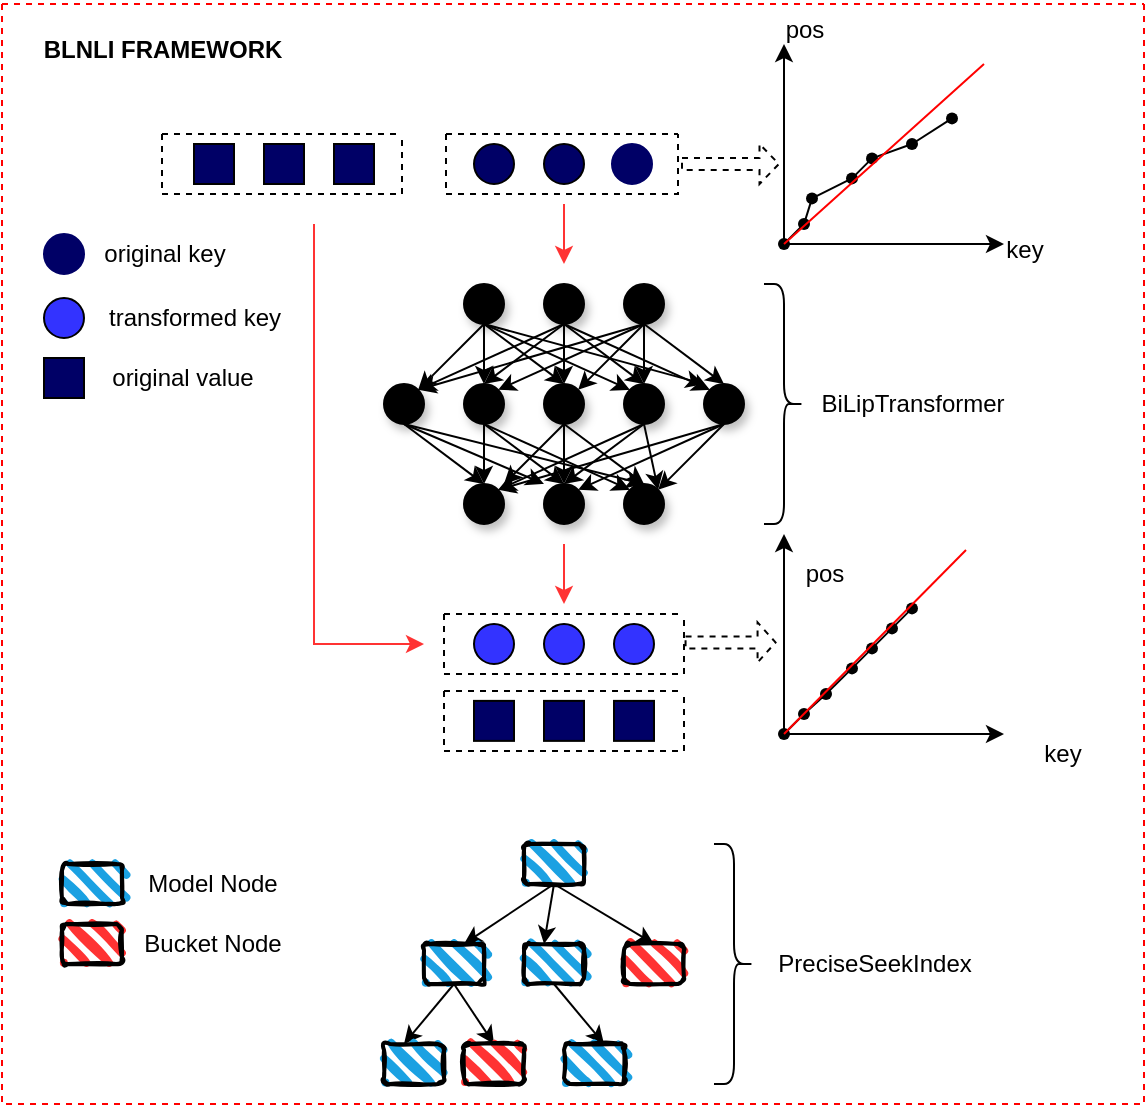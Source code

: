<mxfile version="26.1.1">
  <diagram name="第 1 页" id="k9ARDZo4Aj4IXarrBpMy">
    <mxGraphModel dx="1877" dy="522" grid="1" gridSize="10" guides="1" tooltips="1" connect="1" arrows="1" fold="1" page="1" pageScale="1" pageWidth="827" pageHeight="1169" math="0" shadow="0">
      <root>
        <mxCell id="0" />
        <mxCell id="1" parent="0" />
        <mxCell id="g1Dt68nagMTFg1dU7cTH-1" value="" style="ellipse;whiteSpace=wrap;html=1;aspect=fixed;shadow=1;fillColor=#000000;" parent="1" vertex="1">
          <mxGeometry x="190" y="240" width="20" height="20" as="geometry" />
        </mxCell>
        <mxCell id="g1Dt68nagMTFg1dU7cTH-2" value="" style="ellipse;whiteSpace=wrap;html=1;aspect=fixed;shadow=1;fillColor=#000000;" parent="1" vertex="1">
          <mxGeometry x="230" y="240" width="20" height="20" as="geometry" />
        </mxCell>
        <mxCell id="g1Dt68nagMTFg1dU7cTH-5" value="" style="ellipse;whiteSpace=wrap;html=1;aspect=fixed;shadow=1;fillColor=#000000;" parent="1" vertex="1">
          <mxGeometry x="270" y="290" width="20" height="20" as="geometry" />
        </mxCell>
        <mxCell id="g1Dt68nagMTFg1dU7cTH-9" value="" style="ellipse;whiteSpace=wrap;html=1;aspect=fixed;shadow=1;fillColor=#000000;" parent="1" vertex="1">
          <mxGeometry x="150" y="290" width="20" height="20" as="geometry" />
        </mxCell>
        <mxCell id="g1Dt68nagMTFg1dU7cTH-11" value="" style="ellipse;whiteSpace=wrap;html=1;aspect=fixed;shadow=1;fillColor=#000000;" parent="1" vertex="1">
          <mxGeometry x="310" y="290" width="20" height="20" as="geometry" />
        </mxCell>
        <mxCell id="g1Dt68nagMTFg1dU7cTH-12" value="" style="ellipse;whiteSpace=wrap;html=1;aspect=fixed;shadow=1;fillColor=#000000;" parent="1" vertex="1">
          <mxGeometry x="230" y="290" width="20" height="20" as="geometry" />
        </mxCell>
        <mxCell id="g1Dt68nagMTFg1dU7cTH-14" value="" style="ellipse;whiteSpace=wrap;html=1;aspect=fixed;shadow=1;fillColor=#000000;" parent="1" vertex="1">
          <mxGeometry x="190" y="290" width="20" height="20" as="geometry" />
        </mxCell>
        <mxCell id="g1Dt68nagMTFg1dU7cTH-16" value="" style="ellipse;whiteSpace=wrap;html=1;aspect=fixed;shadow=1;fillColor=#000000;" parent="1" vertex="1">
          <mxGeometry x="270" y="240" width="20" height="20" as="geometry" />
        </mxCell>
        <mxCell id="g1Dt68nagMTFg1dU7cTH-20" value="" style="ellipse;whiteSpace=wrap;html=1;aspect=fixed;shadow=1;fillColor=#000000;" parent="1" vertex="1">
          <mxGeometry x="190" y="340" width="20" height="20" as="geometry" />
        </mxCell>
        <mxCell id="g1Dt68nagMTFg1dU7cTH-21" value="" style="ellipse;whiteSpace=wrap;html=1;aspect=fixed;shadow=1;fillColor=#000000;" parent="1" vertex="1">
          <mxGeometry x="230" y="340" width="20" height="20" as="geometry" />
        </mxCell>
        <mxCell id="g1Dt68nagMTFg1dU7cTH-22" value="" style="ellipse;whiteSpace=wrap;html=1;aspect=fixed;shadow=1;fillColor=#000000;" parent="1" vertex="1">
          <mxGeometry x="270" y="340" width="20" height="20" as="geometry" />
        </mxCell>
        <mxCell id="g1Dt68nagMTFg1dU7cTH-30" value="" style="endArrow=classic;html=1;rounded=0;entryX=0.5;entryY=0;entryDx=0;entryDy=0;" parent="1" target="g1Dt68nagMTFg1dU7cTH-11" edge="1">
          <mxGeometry width="50" height="50" relative="1" as="geometry">
            <mxPoint x="280" y="260" as="sourcePoint" />
            <mxPoint x="440" y="360" as="targetPoint" />
          </mxGeometry>
        </mxCell>
        <mxCell id="g1Dt68nagMTFg1dU7cTH-31" value="" style="endArrow=classic;html=1;rounded=0;exitX=0.5;exitY=1;exitDx=0;exitDy=0;entryX=0.5;entryY=0;entryDx=0;entryDy=0;" parent="1" source="g1Dt68nagMTFg1dU7cTH-16" target="g1Dt68nagMTFg1dU7cTH-5" edge="1">
          <mxGeometry width="50" height="50" relative="1" as="geometry">
            <mxPoint x="390" y="410" as="sourcePoint" />
            <mxPoint x="440" y="360" as="targetPoint" />
          </mxGeometry>
        </mxCell>
        <mxCell id="g1Dt68nagMTFg1dU7cTH-32" value="" style="endArrow=classic;html=1;rounded=0;entryX=1;entryY=0;entryDx=0;entryDy=0;" parent="1" target="g1Dt68nagMTFg1dU7cTH-12" edge="1">
          <mxGeometry width="50" height="50" relative="1" as="geometry">
            <mxPoint x="280" y="260" as="sourcePoint" />
            <mxPoint x="440" y="360" as="targetPoint" />
          </mxGeometry>
        </mxCell>
        <mxCell id="g1Dt68nagMTFg1dU7cTH-33" value="" style="endArrow=classic;html=1;rounded=0;entryX=1;entryY=0;entryDx=0;entryDy=0;" parent="1" target="g1Dt68nagMTFg1dU7cTH-14" edge="1">
          <mxGeometry width="50" height="50" relative="1" as="geometry">
            <mxPoint x="280" y="260" as="sourcePoint" />
            <mxPoint x="440" y="260" as="targetPoint" />
          </mxGeometry>
        </mxCell>
        <mxCell id="g1Dt68nagMTFg1dU7cTH-34" value="" style="endArrow=classic;html=1;rounded=0;exitX=0.5;exitY=1;exitDx=0;exitDy=0;entryX=1;entryY=0;entryDx=0;entryDy=0;" parent="1" source="g1Dt68nagMTFg1dU7cTH-16" target="g1Dt68nagMTFg1dU7cTH-9" edge="1">
          <mxGeometry width="50" height="50" relative="1" as="geometry">
            <mxPoint x="390" y="310" as="sourcePoint" />
            <mxPoint x="440" y="260" as="targetPoint" />
          </mxGeometry>
        </mxCell>
        <mxCell id="g1Dt68nagMTFg1dU7cTH-35" value="" style="endArrow=classic;html=1;rounded=0;exitX=0.5;exitY=1;exitDx=0;exitDy=0;entryX=0;entryY=0;entryDx=0;entryDy=0;" parent="1" source="g1Dt68nagMTFg1dU7cTH-2" target="g1Dt68nagMTFg1dU7cTH-11" edge="1">
          <mxGeometry width="50" height="50" relative="1" as="geometry">
            <mxPoint x="390" y="310" as="sourcePoint" />
            <mxPoint x="440" y="260" as="targetPoint" />
          </mxGeometry>
        </mxCell>
        <mxCell id="g1Dt68nagMTFg1dU7cTH-36" value="" style="endArrow=classic;html=1;rounded=0;entryX=0.5;entryY=0;entryDx=0;entryDy=0;" parent="1" target="g1Dt68nagMTFg1dU7cTH-5" edge="1">
          <mxGeometry width="50" height="50" relative="1" as="geometry">
            <mxPoint x="240" y="260" as="sourcePoint" />
            <mxPoint x="440" y="260" as="targetPoint" />
          </mxGeometry>
        </mxCell>
        <mxCell id="g1Dt68nagMTFg1dU7cTH-37" value="" style="endArrow=classic;html=1;rounded=0;exitX=0.5;exitY=1;exitDx=0;exitDy=0;entryX=0.5;entryY=0;entryDx=0;entryDy=0;" parent="1" source="g1Dt68nagMTFg1dU7cTH-2" target="g1Dt68nagMTFg1dU7cTH-12" edge="1">
          <mxGeometry width="50" height="50" relative="1" as="geometry">
            <mxPoint x="390" y="310" as="sourcePoint" />
            <mxPoint x="440" y="260" as="targetPoint" />
          </mxGeometry>
        </mxCell>
        <mxCell id="g1Dt68nagMTFg1dU7cTH-38" value="" style="endArrow=classic;html=1;rounded=0;entryX=1;entryY=0;entryDx=0;entryDy=0;" parent="1" target="g1Dt68nagMTFg1dU7cTH-9" edge="1">
          <mxGeometry width="50" height="50" relative="1" as="geometry">
            <mxPoint x="240" y="260" as="sourcePoint" />
            <mxPoint x="440" y="260" as="targetPoint" />
          </mxGeometry>
        </mxCell>
        <mxCell id="g1Dt68nagMTFg1dU7cTH-39" value="" style="endArrow=classic;html=1;rounded=0;entryX=0.5;entryY=0;entryDx=0;entryDy=0;" parent="1" target="g1Dt68nagMTFg1dU7cTH-14" edge="1">
          <mxGeometry width="50" height="50" relative="1" as="geometry">
            <mxPoint x="240" y="260" as="sourcePoint" />
            <mxPoint x="440" y="260" as="targetPoint" />
          </mxGeometry>
        </mxCell>
        <mxCell id="g1Dt68nagMTFg1dU7cTH-40" value="" style="endArrow=classic;html=1;rounded=0;exitX=0.5;exitY=1;exitDx=0;exitDy=0;" parent="1" source="g1Dt68nagMTFg1dU7cTH-1" edge="1">
          <mxGeometry width="50" height="50" relative="1" as="geometry">
            <mxPoint x="390" y="310" as="sourcePoint" />
            <mxPoint x="310" y="290" as="targetPoint" />
          </mxGeometry>
        </mxCell>
        <mxCell id="g1Dt68nagMTFg1dU7cTH-41" value="" style="endArrow=classic;html=1;rounded=0;entryX=0;entryY=0;entryDx=0;entryDy=0;" parent="1" target="g1Dt68nagMTFg1dU7cTH-5" edge="1">
          <mxGeometry width="50" height="50" relative="1" as="geometry">
            <mxPoint x="200" y="260" as="sourcePoint" />
            <mxPoint x="440" y="260" as="targetPoint" />
          </mxGeometry>
        </mxCell>
        <mxCell id="g1Dt68nagMTFg1dU7cTH-42" value="" style="endArrow=classic;html=1;rounded=0;" parent="1" edge="1">
          <mxGeometry width="50" height="50" relative="1" as="geometry">
            <mxPoint x="200" y="260" as="sourcePoint" />
            <mxPoint x="240" y="290" as="targetPoint" />
          </mxGeometry>
        </mxCell>
        <mxCell id="g1Dt68nagMTFg1dU7cTH-43" value="" style="endArrow=classic;html=1;rounded=0;exitX=0.5;exitY=1;exitDx=0;exitDy=0;entryX=0.5;entryY=0;entryDx=0;entryDy=0;" parent="1" source="g1Dt68nagMTFg1dU7cTH-1" target="g1Dt68nagMTFg1dU7cTH-14" edge="1">
          <mxGeometry width="50" height="50" relative="1" as="geometry">
            <mxPoint x="390" y="310" as="sourcePoint" />
            <mxPoint x="440" y="260" as="targetPoint" />
          </mxGeometry>
        </mxCell>
        <mxCell id="g1Dt68nagMTFg1dU7cTH-44" value="" style="endArrow=classic;html=1;rounded=0;entryX=1;entryY=0;entryDx=0;entryDy=0;" parent="1" target="g1Dt68nagMTFg1dU7cTH-9" edge="1">
          <mxGeometry width="50" height="50" relative="1" as="geometry">
            <mxPoint x="200" y="260" as="sourcePoint" />
            <mxPoint x="440" y="260" as="targetPoint" />
          </mxGeometry>
        </mxCell>
        <mxCell id="g1Dt68nagMTFg1dU7cTH-45" value="" style="endArrow=classic;html=1;rounded=0;exitX=0.5;exitY=1;exitDx=0;exitDy=0;entryX=1;entryY=0;entryDx=0;entryDy=0;" parent="1" source="g1Dt68nagMTFg1dU7cTH-11" target="g1Dt68nagMTFg1dU7cTH-22" edge="1">
          <mxGeometry width="50" height="50" relative="1" as="geometry">
            <mxPoint x="390" y="410" as="sourcePoint" />
            <mxPoint x="440" y="360" as="targetPoint" />
          </mxGeometry>
        </mxCell>
        <mxCell id="g1Dt68nagMTFg1dU7cTH-46" value="" style="endArrow=classic;html=1;rounded=0;entryX=1;entryY=0;entryDx=0;entryDy=0;" parent="1" target="g1Dt68nagMTFg1dU7cTH-21" edge="1">
          <mxGeometry width="50" height="50" relative="1" as="geometry">
            <mxPoint x="320" y="310" as="sourcePoint" />
            <mxPoint x="540" y="410" as="targetPoint" />
          </mxGeometry>
        </mxCell>
        <mxCell id="g1Dt68nagMTFg1dU7cTH-47" value="" style="endArrow=classic;html=1;rounded=0;entryX=1;entryY=0;entryDx=0;entryDy=0;" parent="1" target="g1Dt68nagMTFg1dU7cTH-20" edge="1">
          <mxGeometry width="50" height="50" relative="1" as="geometry">
            <mxPoint x="320" y="310" as="sourcePoint" />
            <mxPoint x="440" y="360" as="targetPoint" />
          </mxGeometry>
        </mxCell>
        <mxCell id="g1Dt68nagMTFg1dU7cTH-48" value="" style="endArrow=classic;html=1;rounded=0;exitX=0.5;exitY=1;exitDx=0;exitDy=0;entryX=1;entryY=0;entryDx=0;entryDy=0;" parent="1" source="g1Dt68nagMTFg1dU7cTH-5" target="g1Dt68nagMTFg1dU7cTH-22" edge="1">
          <mxGeometry width="50" height="50" relative="1" as="geometry">
            <mxPoint x="390" y="410" as="sourcePoint" />
            <mxPoint x="440" y="360" as="targetPoint" />
          </mxGeometry>
        </mxCell>
        <mxCell id="g1Dt68nagMTFg1dU7cTH-49" value="" style="endArrow=classic;html=1;rounded=0;entryX=0.5;entryY=0;entryDx=0;entryDy=0;" parent="1" target="g1Dt68nagMTFg1dU7cTH-21" edge="1">
          <mxGeometry width="50" height="50" relative="1" as="geometry">
            <mxPoint x="280" y="310" as="sourcePoint" />
            <mxPoint x="440" y="360" as="targetPoint" />
          </mxGeometry>
        </mxCell>
        <mxCell id="g1Dt68nagMTFg1dU7cTH-50" value="" style="endArrow=classic;html=1;rounded=0;exitX=0.5;exitY=1;exitDx=0;exitDy=0;entryX=1;entryY=0;entryDx=0;entryDy=0;" parent="1" source="g1Dt68nagMTFg1dU7cTH-5" target="g1Dt68nagMTFg1dU7cTH-20" edge="1">
          <mxGeometry width="50" height="50" relative="1" as="geometry">
            <mxPoint x="390" y="410" as="sourcePoint" />
            <mxPoint x="440" y="360" as="targetPoint" />
          </mxGeometry>
        </mxCell>
        <mxCell id="g1Dt68nagMTFg1dU7cTH-51" value="" style="endArrow=classic;html=1;rounded=0;exitX=0.5;exitY=1;exitDx=0;exitDy=0;entryX=0.5;entryY=0;entryDx=0;entryDy=0;" parent="1" source="g1Dt68nagMTFg1dU7cTH-12" target="g1Dt68nagMTFg1dU7cTH-22" edge="1">
          <mxGeometry width="50" height="50" relative="1" as="geometry">
            <mxPoint x="390" y="410" as="sourcePoint" />
            <mxPoint x="440" y="360" as="targetPoint" />
          </mxGeometry>
        </mxCell>
        <mxCell id="g1Dt68nagMTFg1dU7cTH-52" value="" style="endArrow=classic;html=1;rounded=0;exitX=0.5;exitY=1;exitDx=0;exitDy=0;" parent="1" source="g1Dt68nagMTFg1dU7cTH-12" edge="1">
          <mxGeometry width="50" height="50" relative="1" as="geometry">
            <mxPoint x="390" y="410" as="sourcePoint" />
            <mxPoint x="240" y="340" as="targetPoint" />
          </mxGeometry>
        </mxCell>
        <mxCell id="g1Dt68nagMTFg1dU7cTH-53" value="" style="endArrow=classic;html=1;rounded=0;" parent="1" edge="1">
          <mxGeometry width="50" height="50" relative="1" as="geometry">
            <mxPoint x="240" y="310" as="sourcePoint" />
            <mxPoint x="210" y="340" as="targetPoint" />
          </mxGeometry>
        </mxCell>
        <mxCell id="g1Dt68nagMTFg1dU7cTH-54" value="" style="endArrow=classic;html=1;rounded=0;exitX=0.5;exitY=1;exitDx=0;exitDy=0;entryX=0;entryY=0;entryDx=0;entryDy=0;" parent="1" source="g1Dt68nagMTFg1dU7cTH-14" target="g1Dt68nagMTFg1dU7cTH-22" edge="1">
          <mxGeometry width="50" height="50" relative="1" as="geometry">
            <mxPoint x="390" y="410" as="sourcePoint" />
            <mxPoint x="440" y="360" as="targetPoint" />
          </mxGeometry>
        </mxCell>
        <mxCell id="g1Dt68nagMTFg1dU7cTH-56" value="" style="endArrow=classic;html=1;rounded=0;exitX=0.5;exitY=1;exitDx=0;exitDy=0;entryX=0.5;entryY=0;entryDx=0;entryDy=0;" parent="1" source="g1Dt68nagMTFg1dU7cTH-14" target="g1Dt68nagMTFg1dU7cTH-21" edge="1">
          <mxGeometry width="50" height="50" relative="1" as="geometry">
            <mxPoint x="390" y="410" as="sourcePoint" />
            <mxPoint x="440" y="360" as="targetPoint" />
          </mxGeometry>
        </mxCell>
        <mxCell id="g1Dt68nagMTFg1dU7cTH-57" value="" style="endArrow=classic;html=1;rounded=0;entryX=0.5;entryY=0;entryDx=0;entryDy=0;" parent="1" target="g1Dt68nagMTFg1dU7cTH-20" edge="1">
          <mxGeometry width="50" height="50" relative="1" as="geometry">
            <mxPoint x="200" y="310" as="sourcePoint" />
            <mxPoint x="440" y="360" as="targetPoint" />
          </mxGeometry>
        </mxCell>
        <mxCell id="g1Dt68nagMTFg1dU7cTH-58" value="" style="endArrow=classic;html=1;rounded=0;exitX=0.5;exitY=1;exitDx=0;exitDy=0;" parent="1" source="g1Dt68nagMTFg1dU7cTH-9" edge="1">
          <mxGeometry width="50" height="50" relative="1" as="geometry">
            <mxPoint x="390" y="410" as="sourcePoint" />
            <mxPoint x="280" y="340" as="targetPoint" />
          </mxGeometry>
        </mxCell>
        <mxCell id="g1Dt68nagMTFg1dU7cTH-59" value="" style="endArrow=classic;html=1;rounded=0;" parent="1" edge="1">
          <mxGeometry width="50" height="50" relative="1" as="geometry">
            <mxPoint x="160" y="310" as="sourcePoint" />
            <mxPoint x="230" y="340" as="targetPoint" />
          </mxGeometry>
        </mxCell>
        <mxCell id="g1Dt68nagMTFg1dU7cTH-60" value="" style="endArrow=classic;html=1;rounded=0;" parent="1" edge="1">
          <mxGeometry width="50" height="50" relative="1" as="geometry">
            <mxPoint x="160" y="310" as="sourcePoint" />
            <mxPoint x="200" y="340" as="targetPoint" />
          </mxGeometry>
        </mxCell>
        <mxCell id="g1Dt68nagMTFg1dU7cTH-61" value="" style="shape=curlyBracket;whiteSpace=wrap;html=1;rounded=1;flipH=1;labelPosition=right;verticalLabelPosition=middle;align=left;verticalAlign=middle;" parent="1" vertex="1">
          <mxGeometry x="340" y="240" width="20" height="120" as="geometry" />
        </mxCell>
        <mxCell id="g1Dt68nagMTFg1dU7cTH-100" value="BiLipTransformer" style="text;html=1;align=center;verticalAlign=middle;resizable=0;points=[];autosize=1;strokeColor=none;fillColor=none;rotation=0;" parent="1" vertex="1">
          <mxGeometry x="354" y="285" width="120" height="30" as="geometry" />
        </mxCell>
        <mxCell id="g1Dt68nagMTFg1dU7cTH-103" value="" style="ellipse;whiteSpace=wrap;html=1;aspect=fixed;fillColor=#000066;" parent="1" vertex="1">
          <mxGeometry x="195" y="170" width="20" height="20" as="geometry" />
        </mxCell>
        <mxCell id="g1Dt68nagMTFg1dU7cTH-104" value="" style="rounded=0;whiteSpace=wrap;html=1;fillColor=#000066;" parent="1" vertex="1">
          <mxGeometry x="90" y="170" width="20" height="20" as="geometry" />
        </mxCell>
        <mxCell id="g1Dt68nagMTFg1dU7cTH-106" value="" style="ellipse;whiteSpace=wrap;html=1;aspect=fixed;fillColor=#000066;" parent="1" vertex="1">
          <mxGeometry x="230" y="170" width="20" height="20" as="geometry" />
        </mxCell>
        <mxCell id="g1Dt68nagMTFg1dU7cTH-108" value="" style="rounded=0;whiteSpace=wrap;html=1;fillColor=#000066;" parent="1" vertex="1">
          <mxGeometry x="55" y="170" width="20" height="20" as="geometry" />
        </mxCell>
        <mxCell id="g1Dt68nagMTFg1dU7cTH-109" value="" style="rounded=0;whiteSpace=wrap;html=1;fillColor=#000066;" parent="1" vertex="1">
          <mxGeometry x="125" y="170" width="20" height="20" as="geometry" />
        </mxCell>
        <mxCell id="g1Dt68nagMTFg1dU7cTH-112" value="" style="endArrow=classic;html=1;rounded=0;fillColor=#FF3333;strokeColor=#FF3333;" parent="1" edge="1">
          <mxGeometry width="50" height="50" relative="1" as="geometry">
            <mxPoint x="240" y="200" as="sourcePoint" />
            <mxPoint x="240" y="230" as="targetPoint" />
          </mxGeometry>
        </mxCell>
        <mxCell id="g1Dt68nagMTFg1dU7cTH-121" value="" style="ellipse;whiteSpace=wrap;html=1;aspect=fixed;fillColor=#3333FF;" parent="1" vertex="1">
          <mxGeometry x="230" y="410" width="20" height="20" as="geometry" />
        </mxCell>
        <mxCell id="g1Dt68nagMTFg1dU7cTH-124" value="" style="ellipse;whiteSpace=wrap;html=1;aspect=fixed;fillColor=#3333FF;" parent="1" vertex="1">
          <mxGeometry x="195" y="410" width="20" height="20" as="geometry" />
        </mxCell>
        <mxCell id="g1Dt68nagMTFg1dU7cTH-125" value="" style="ellipse;whiteSpace=wrap;html=1;aspect=fixed;fillColor=#3333FF;" parent="1" vertex="1">
          <mxGeometry x="265" y="410" width="20" height="20" as="geometry" />
        </mxCell>
        <mxCell id="g1Dt68nagMTFg1dU7cTH-128" value="" style="endArrow=classic;html=1;rounded=0;fillColor=#FF3333;strokeColor=#FF3333;" parent="1" edge="1">
          <mxGeometry width="50" height="50" relative="1" as="geometry">
            <mxPoint x="240" y="370" as="sourcePoint" />
            <mxPoint x="240" y="400" as="targetPoint" />
          </mxGeometry>
        </mxCell>
        <mxCell id="g1Dt68nagMTFg1dU7cTH-129" value="" style="endArrow=classic;html=1;rounded=0;fillColor=#FF3333;strokeColor=#FF3333;" parent="1" edge="1">
          <mxGeometry width="50" height="50" relative="1" as="geometry">
            <mxPoint x="115" y="210" as="sourcePoint" />
            <mxPoint x="170" y="420" as="targetPoint" />
            <Array as="points">
              <mxPoint x="115" y="420" />
            </Array>
          </mxGeometry>
        </mxCell>
        <mxCell id="g1Dt68nagMTFg1dU7cTH-160" value="" style="ellipse;whiteSpace=wrap;html=1;aspect=fixed;fillColor=#000066;strokeColor=#000066;" parent="1" vertex="1">
          <mxGeometry x="-20" y="215" width="20" height="20" as="geometry" />
        </mxCell>
        <mxCell id="g1Dt68nagMTFg1dU7cTH-161" value="" style="ellipse;whiteSpace=wrap;html=1;aspect=fixed;fillColor=#3333FF;" parent="1" vertex="1">
          <mxGeometry x="-20" y="247" width="20" height="20" as="geometry" />
        </mxCell>
        <mxCell id="g1Dt68nagMTFg1dU7cTH-163" value="" style="rounded=0;whiteSpace=wrap;html=1;fillColor=#000066;" parent="1" vertex="1">
          <mxGeometry x="-20" y="277" width="20" height="20" as="geometry" />
        </mxCell>
        <mxCell id="g1Dt68nagMTFg1dU7cTH-164" value="original value" style="text;html=1;align=center;verticalAlign=middle;resizable=0;points=[];autosize=1;strokeColor=none;fillColor=none;" parent="1" vertex="1">
          <mxGeometry x="4" y="272" width="90" height="30" as="geometry" />
        </mxCell>
        <mxCell id="g1Dt68nagMTFg1dU7cTH-166" value="transformed key" style="text;html=1;align=center;verticalAlign=middle;resizable=0;points=[];autosize=1;strokeColor=none;fillColor=none;" parent="1" vertex="1">
          <mxGeometry y="242" width="110" height="30" as="geometry" />
        </mxCell>
        <mxCell id="g1Dt68nagMTFg1dU7cTH-167" value="original key" style="text;html=1;align=center;verticalAlign=middle;resizable=0;points=[];autosize=1;strokeColor=none;fillColor=none;" parent="1" vertex="1">
          <mxGeometry y="210" width="80" height="30" as="geometry" />
        </mxCell>
        <mxCell id="g1Dt68nagMTFg1dU7cTH-174" value="" style="endArrow=classic;html=1;rounded=0;" parent="1" edge="1">
          <mxGeometry width="50" height="50" relative="1" as="geometry">
            <mxPoint x="350" y="220" as="sourcePoint" />
            <mxPoint x="350" y="120" as="targetPoint" />
          </mxGeometry>
        </mxCell>
        <mxCell id="g1Dt68nagMTFg1dU7cTH-175" value="" style="endArrow=classic;html=1;rounded=0;" parent="1" edge="1">
          <mxGeometry width="50" height="50" relative="1" as="geometry">
            <mxPoint x="350" y="220" as="sourcePoint" />
            <mxPoint x="460" y="220" as="targetPoint" />
          </mxGeometry>
        </mxCell>
        <mxCell id="g1Dt68nagMTFg1dU7cTH-176" value="" style="shape=waypoint;sketch=0;fillStyle=solid;size=6;pointerEvents=1;points=[];fillColor=none;resizable=0;rotatable=0;perimeter=centerPerimeter;snapToPoint=1;" parent="1" vertex="1">
          <mxGeometry x="350" y="200" width="20" height="20" as="geometry" />
        </mxCell>
        <mxCell id="g1Dt68nagMTFg1dU7cTH-177" value="" style="shape=waypoint;sketch=0;fillStyle=solid;size=6;pointerEvents=1;points=[];fillColor=#000066;resizable=0;rotatable=0;perimeter=centerPerimeter;snapToPoint=1;" parent="1" vertex="1">
          <mxGeometry x="354" y="187.19" width="20" height="20" as="geometry" />
        </mxCell>
        <mxCell id="g1Dt68nagMTFg1dU7cTH-183" value="" style="shape=waypoint;sketch=0;fillStyle=solid;size=6;pointerEvents=1;points=[];fillColor=#000066;resizable=0;rotatable=0;perimeter=centerPerimeter;snapToPoint=1;" parent="1" vertex="1">
          <mxGeometry x="384" y="167.19" width="20" height="20" as="geometry" />
        </mxCell>
        <mxCell id="g1Dt68nagMTFg1dU7cTH-184" value="" style="shape=waypoint;sketch=0;fillStyle=solid;size=6;pointerEvents=1;points=[];fillColor=#000066;resizable=0;rotatable=0;perimeter=centerPerimeter;snapToPoint=1;" parent="1" vertex="1">
          <mxGeometry x="374" y="177.19" width="20" height="20" as="geometry" />
        </mxCell>
        <mxCell id="g1Dt68nagMTFg1dU7cTH-185" value="" style="shape=waypoint;sketch=0;fillStyle=solid;size=6;pointerEvents=1;points=[];fillColor=#000066;resizable=0;rotatable=0;perimeter=centerPerimeter;snapToPoint=1;" parent="1" vertex="1">
          <mxGeometry x="424" y="147.19" width="20" height="20" as="geometry" />
        </mxCell>
        <mxCell id="g1Dt68nagMTFg1dU7cTH-186" value="" style="shape=waypoint;sketch=0;fillStyle=solid;size=6;pointerEvents=1;points=[];fillColor=#000066;resizable=0;rotatable=0;perimeter=centerPerimeter;snapToPoint=1;" parent="1" vertex="1">
          <mxGeometry x="404" y="160" width="20" height="20" as="geometry" />
        </mxCell>
        <mxCell id="g1Dt68nagMTFg1dU7cTH-187" value="" style="endArrow=none;html=1;rounded=0;exitX=0.425;exitY=1.025;exitDx=0;exitDy=0;exitPerimeter=0;" parent="1" source="g1Dt68nagMTFg1dU7cTH-176" target="g1Dt68nagMTFg1dU7cTH-177" edge="1">
          <mxGeometry width="50" height="50" relative="1" as="geometry">
            <mxPoint x="290" y="330" as="sourcePoint" />
            <mxPoint x="340" y="280" as="targetPoint" />
          </mxGeometry>
        </mxCell>
        <mxCell id="g1Dt68nagMTFg1dU7cTH-188" value="" style="endArrow=none;html=1;rounded=0;entryX=0.35;entryY=1.14;entryDx=0;entryDy=0;entryPerimeter=0;" parent="1" source="g1Dt68nagMTFg1dU7cTH-177" target="g1Dt68nagMTFg1dU7cTH-184" edge="1">
          <mxGeometry width="50" height="50" relative="1" as="geometry">
            <mxPoint x="290" y="330" as="sourcePoint" />
            <mxPoint x="340" y="280" as="targetPoint" />
          </mxGeometry>
        </mxCell>
        <mxCell id="g1Dt68nagMTFg1dU7cTH-189" value="" style="endArrow=none;html=1;rounded=0;entryX=1.125;entryY=0.39;entryDx=0;entryDy=0;entryPerimeter=0;exitX=0.45;exitY=0.165;exitDx=0;exitDy=0;exitPerimeter=0;" parent="1" source="g1Dt68nagMTFg1dU7cTH-183" target="g1Dt68nagMTFg1dU7cTH-184" edge="1">
          <mxGeometry width="50" height="50" relative="1" as="geometry">
            <mxPoint x="290" y="330" as="sourcePoint" />
            <mxPoint x="340" y="280" as="targetPoint" />
          </mxGeometry>
        </mxCell>
        <mxCell id="g1Dt68nagMTFg1dU7cTH-190" value="" style="endArrow=none;html=1;rounded=0;entryX=0.7;entryY=0.25;entryDx=0;entryDy=0;entryPerimeter=0;exitX=0.85;exitY=0.315;exitDx=0;exitDy=0;exitPerimeter=0;" parent="1" source="g1Dt68nagMTFg1dU7cTH-183" target="g1Dt68nagMTFg1dU7cTH-186" edge="1">
          <mxGeometry width="50" height="50" relative="1" as="geometry">
            <mxPoint x="290" y="330" as="sourcePoint" />
            <mxPoint x="340" y="280" as="targetPoint" />
          </mxGeometry>
        </mxCell>
        <mxCell id="g1Dt68nagMTFg1dU7cTH-191" value="" style="endArrow=none;html=1;rounded=0;entryX=0.675;entryY=0.725;entryDx=0;entryDy=0;entryPerimeter=0;fillColor=#000066;" parent="1" source="g1Dt68nagMTFg1dU7cTH-185" target="g1Dt68nagMTFg1dU7cTH-186" edge="1">
          <mxGeometry width="50" height="50" relative="1" as="geometry">
            <mxPoint x="290" y="330" as="sourcePoint" />
            <mxPoint x="340" y="280" as="targetPoint" />
          </mxGeometry>
        </mxCell>
        <mxCell id="g1Dt68nagMTFg1dU7cTH-218" value="key" style="text;html=1;align=center;verticalAlign=middle;resizable=0;points=[];autosize=1;strokeColor=none;fillColor=none;" parent="1" vertex="1">
          <mxGeometry x="450" y="208" width="40" height="30" as="geometry" />
        </mxCell>
        <mxCell id="g1Dt68nagMTFg1dU7cTH-219" value="pos" style="text;html=1;align=center;verticalAlign=middle;resizable=0;points=[];autosize=1;strokeColor=none;fillColor=none;" parent="1" vertex="1">
          <mxGeometry x="340" y="98" width="40" height="30" as="geometry" />
        </mxCell>
        <mxCell id="g1Dt68nagMTFg1dU7cTH-220" value="" style="endArrow=none;html=1;rounded=0;entryX=0.8;entryY=0.35;entryDx=0;entryDy=0;entryPerimeter=0;exitX=0.825;exitY=0.75;exitDx=0;exitDy=0;exitPerimeter=0;" parent="1" source="g1Dt68nagMTFg1dU7cTH-176" target="g1Dt68nagMTFg1dU7cTH-221" edge="1">
          <mxGeometry width="50" height="50" relative="1" as="geometry">
            <mxPoint x="290" y="330" as="sourcePoint" />
            <mxPoint x="450" y="140" as="targetPoint" />
          </mxGeometry>
        </mxCell>
        <mxCell id="g1Dt68nagMTFg1dU7cTH-221" value="" style="shape=waypoint;sketch=0;fillStyle=solid;size=6;pointerEvents=1;points=[];fillColor=#000066;resizable=0;rotatable=0;perimeter=centerPerimeter;snapToPoint=1;" parent="1" vertex="1">
          <mxGeometry x="340" y="210" width="20" height="20" as="geometry" />
        </mxCell>
        <mxCell id="g1Dt68nagMTFg1dU7cTH-222" value="" style="endArrow=none;html=1;rounded=0;strokeColor=#FF0000;fillColor=#000066;" parent="1" source="g1Dt68nagMTFg1dU7cTH-221" edge="1">
          <mxGeometry width="50" height="50" relative="1" as="geometry">
            <mxPoint x="290" y="330" as="sourcePoint" />
            <mxPoint x="450" y="130" as="targetPoint" />
          </mxGeometry>
        </mxCell>
        <mxCell id="g1Dt68nagMTFg1dU7cTH-256" value="key" style="text;html=1;align=center;verticalAlign=middle;resizable=0;points=[];autosize=1;strokeColor=none;fillColor=none;" parent="1" vertex="1">
          <mxGeometry x="469" y="460" width="40" height="30" as="geometry" />
        </mxCell>
        <mxCell id="g1Dt68nagMTFg1dU7cTH-261" value="" style="swimlane;startSize=0;dashed=1;strokeColor=#FF0000;" parent="1" vertex="1">
          <mxGeometry x="-41" y="100" width="571" height="550" as="geometry" />
        </mxCell>
        <mxCell id="g1Dt68nagMTFg1dU7cTH-264" value="&lt;b&gt;BLNLI FRAMEWORK&lt;/b&gt;" style="text;html=1;align=center;verticalAlign=middle;resizable=0;points=[];autosize=1;strokeColor=none;fillColor=none;" parent="g1Dt68nagMTFg1dU7cTH-261" vertex="1">
          <mxGeometry x="10" y="8" width="140" height="30" as="geometry" />
        </mxCell>
        <mxCell id="g1Dt68nagMTFg1dU7cTH-107" value="" style="ellipse;whiteSpace=wrap;html=1;aspect=fixed;fillColor=#000066;strokeColor=#000066;" parent="g1Dt68nagMTFg1dU7cTH-261" vertex="1">
          <mxGeometry x="305" y="70" width="20" height="20" as="geometry" />
        </mxCell>
        <mxCell id="g1Dt68nagMTFg1dU7cTH-171" value="" style="shape=singleArrow;direction=south;whiteSpace=wrap;html=1;rotation=-90;dashed=1;" parent="g1Dt68nagMTFg1dU7cTH-261" vertex="1">
          <mxGeometry x="354.22" y="55.78" width="20" height="48.44" as="geometry" />
        </mxCell>
        <mxCell id="g1Dt68nagMTFg1dU7cTH-158" value="" style="swimlane;startSize=0;dashed=1;" parent="g1Dt68nagMTFg1dU7cTH-261" vertex="1">
          <mxGeometry x="221" y="305" width="120" height="30" as="geometry">
            <mxRectangle x="180" y="400" width="50" height="40" as="alternateBounds" />
          </mxGeometry>
        </mxCell>
        <mxCell id="g1Dt68nagMTFg1dU7cTH-64" value="PreciseSeekIndex" style="text;html=1;align=center;verticalAlign=middle;resizable=0;points=[];autosize=1;strokeColor=none;fillColor=none;rotation=0;" parent="g1Dt68nagMTFg1dU7cTH-261" vertex="1">
          <mxGeometry x="376" y="465" width="120" height="30" as="geometry" />
        </mxCell>
        <mxCell id="g1Dt68nagMTFg1dU7cTH-68" value="" style="endArrow=classic;html=1;rounded=0;exitX=0.5;exitY=1;exitDx=0;exitDy=0;" parent="g1Dt68nagMTFg1dU7cTH-261" source="g1Dt68nagMTFg1dU7cTH-91" edge="1">
          <mxGeometry width="50" height="50" relative="1" as="geometry">
            <mxPoint x="271" y="470" as="sourcePoint" />
            <mxPoint x="231" y="470" as="targetPoint" />
          </mxGeometry>
        </mxCell>
        <mxCell id="g1Dt68nagMTFg1dU7cTH-79" value="" style="endArrow=classic;html=1;rounded=0;exitX=0.5;exitY=1;exitDx=0;exitDy=0;" parent="g1Dt68nagMTFg1dU7cTH-261" source="g1Dt68nagMTFg1dU7cTH-91" edge="1">
          <mxGeometry width="50" height="50" relative="1" as="geometry">
            <mxPoint x="261" y="470" as="sourcePoint" />
            <mxPoint x="271" y="470" as="targetPoint" />
          </mxGeometry>
        </mxCell>
        <mxCell id="g1Dt68nagMTFg1dU7cTH-80" value="" style="endArrow=classic;html=1;rounded=0;exitX=0.5;exitY=1;exitDx=0;exitDy=0;entryX=0.5;entryY=0;entryDx=0;entryDy=0;" parent="g1Dt68nagMTFg1dU7cTH-261" source="g1Dt68nagMTFg1dU7cTH-91" target="g1Dt68nagMTFg1dU7cTH-92" edge="1">
          <mxGeometry width="50" height="50" relative="1" as="geometry">
            <mxPoint x="271" y="470" as="sourcePoint" />
            <mxPoint x="311" y="460" as="targetPoint" />
          </mxGeometry>
        </mxCell>
        <mxCell id="g1Dt68nagMTFg1dU7cTH-82" value="" style="endArrow=classic;html=1;rounded=0;exitX=0.5;exitY=1;exitDx=0;exitDy=0;" parent="g1Dt68nagMTFg1dU7cTH-261" source="g1Dt68nagMTFg1dU7cTH-96" edge="1">
          <mxGeometry width="50" height="50" relative="1" as="geometry">
            <mxPoint x="161" y="530" as="sourcePoint" />
            <mxPoint x="201" y="520" as="targetPoint" />
          </mxGeometry>
        </mxCell>
        <mxCell id="g1Dt68nagMTFg1dU7cTH-83" value="" style="endArrow=classic;html=1;rounded=0;exitX=0.5;exitY=1;exitDx=0;exitDy=0;entryX=0.5;entryY=0;entryDx=0;entryDy=0;" parent="g1Dt68nagMTFg1dU7cTH-261" source="g1Dt68nagMTFg1dU7cTH-96" target="g1Dt68nagMTFg1dU7cTH-98" edge="1">
          <mxGeometry width="50" height="50" relative="1" as="geometry">
            <mxPoint x="161" y="530" as="sourcePoint" />
            <mxPoint x="231" y="520" as="targetPoint" />
          </mxGeometry>
        </mxCell>
        <mxCell id="g1Dt68nagMTFg1dU7cTH-84" value="" style="endArrow=classic;html=1;rounded=0;exitX=0.5;exitY=1;exitDx=0;exitDy=0;" parent="g1Dt68nagMTFg1dU7cTH-261" source="g1Dt68nagMTFg1dU7cTH-95" edge="1">
          <mxGeometry width="50" height="50" relative="1" as="geometry">
            <mxPoint x="271" y="530" as="sourcePoint" />
            <mxPoint x="301" y="520" as="targetPoint" />
          </mxGeometry>
        </mxCell>
        <mxCell id="g1Dt68nagMTFg1dU7cTH-91" value="" style="rounded=1;whiteSpace=wrap;html=1;strokeWidth=2;fillWeight=4;hachureGap=8;hachureAngle=45;fillColor=#1ba1e2;sketch=1;" parent="g1Dt68nagMTFg1dU7cTH-261" vertex="1">
          <mxGeometry x="261" y="420" width="30" height="20" as="geometry" />
        </mxCell>
        <mxCell id="g1Dt68nagMTFg1dU7cTH-92" value="" style="rounded=1;whiteSpace=wrap;html=1;strokeWidth=2;fillWeight=4;hachureGap=8;hachureAngle=45;fillColor=#FF3333;sketch=1;" parent="g1Dt68nagMTFg1dU7cTH-261" vertex="1">
          <mxGeometry x="311" y="470" width="30" height="20" as="geometry" />
        </mxCell>
        <mxCell id="g1Dt68nagMTFg1dU7cTH-93" value="" style="rounded=1;whiteSpace=wrap;html=1;strokeWidth=2;fillWeight=4;hachureGap=8;hachureAngle=45;fillColor=#1ba1e2;sketch=1;" parent="g1Dt68nagMTFg1dU7cTH-261" vertex="1">
          <mxGeometry x="191" y="520" width="30" height="20" as="geometry" />
        </mxCell>
        <mxCell id="g1Dt68nagMTFg1dU7cTH-94" value="" style="rounded=1;whiteSpace=wrap;html=1;strokeWidth=2;fillWeight=4;hachureGap=8;hachureAngle=45;fillColor=#1ba1e2;sketch=1;" parent="g1Dt68nagMTFg1dU7cTH-261" vertex="1">
          <mxGeometry x="281" y="520" width="30" height="20" as="geometry" />
        </mxCell>
        <mxCell id="g1Dt68nagMTFg1dU7cTH-95" value="" style="rounded=1;whiteSpace=wrap;html=1;strokeWidth=2;fillWeight=4;hachureGap=8;hachureAngle=45;fillColor=#1ba1e2;sketch=1;" parent="g1Dt68nagMTFg1dU7cTH-261" vertex="1">
          <mxGeometry x="261" y="470" width="30" height="20" as="geometry" />
        </mxCell>
        <mxCell id="g1Dt68nagMTFg1dU7cTH-96" value="" style="rounded=1;whiteSpace=wrap;html=1;strokeWidth=2;fillWeight=4;hachureGap=8;hachureAngle=45;fillColor=#1ba1e2;sketch=1;" parent="g1Dt68nagMTFg1dU7cTH-261" vertex="1">
          <mxGeometry x="211" y="470" width="30" height="20" as="geometry" />
        </mxCell>
        <mxCell id="g1Dt68nagMTFg1dU7cTH-98" value="" style="rounded=1;whiteSpace=wrap;html=1;strokeWidth=2;fillWeight=4;hachureGap=8;hachureAngle=45;fillColor=#FF3333;sketch=1;" parent="g1Dt68nagMTFg1dU7cTH-261" vertex="1">
          <mxGeometry x="231" y="520" width="30" height="20" as="geometry" />
        </mxCell>
        <mxCell id="g1Dt68nagMTFg1dU7cTH-99" value="" style="shape=curlyBracket;whiteSpace=wrap;html=1;rounded=1;flipH=1;labelPosition=right;verticalLabelPosition=middle;align=left;verticalAlign=middle;" parent="g1Dt68nagMTFg1dU7cTH-261" vertex="1">
          <mxGeometry x="356" y="420" width="20" height="120" as="geometry" />
        </mxCell>
        <mxCell id="g1Dt68nagMTFg1dU7cTH-85" value="" style="rounded=1;whiteSpace=wrap;html=1;strokeWidth=2;fillWeight=4;hachureGap=8;hachureAngle=45;fillColor=#1ba1e2;sketch=1;" parent="g1Dt68nagMTFg1dU7cTH-261" vertex="1">
          <mxGeometry x="30" y="430" width="30" height="20" as="geometry" />
        </mxCell>
        <mxCell id="g1Dt68nagMTFg1dU7cTH-88" value="" style="rounded=1;whiteSpace=wrap;html=1;strokeWidth=2;fillWeight=4;hachureGap=8;hachureAngle=45;fillColor=#FF3333;sketch=1;" parent="g1Dt68nagMTFg1dU7cTH-261" vertex="1">
          <mxGeometry x="30" y="460" width="30" height="20" as="geometry" />
        </mxCell>
        <mxCell id="g1Dt68nagMTFg1dU7cTH-89" value="Model Node" style="text;html=1;align=center;verticalAlign=middle;resizable=0;points=[];autosize=1;strokeColor=none;fillColor=none;" parent="g1Dt68nagMTFg1dU7cTH-261" vertex="1">
          <mxGeometry x="60" y="425" width="90" height="30" as="geometry" />
        </mxCell>
        <mxCell id="g1Dt68nagMTFg1dU7cTH-90" value="Bucket Node" style="text;html=1;align=center;verticalAlign=middle;resizable=0;points=[];autosize=1;strokeColor=none;fillColor=none;" parent="g1Dt68nagMTFg1dU7cTH-261" vertex="1">
          <mxGeometry x="60" y="455" width="90" height="30" as="geometry" />
        </mxCell>
        <mxCell id="g1Dt68nagMTFg1dU7cTH-130" value="" style="rounded=0;whiteSpace=wrap;html=1;fillColor=#000066;" parent="g1Dt68nagMTFg1dU7cTH-261" vertex="1">
          <mxGeometry x="236" y="348.44" width="20" height="20" as="geometry" />
        </mxCell>
        <mxCell id="g1Dt68nagMTFg1dU7cTH-131" value="" style="rounded=0;whiteSpace=wrap;html=1;fillColor=#000066;" parent="g1Dt68nagMTFg1dU7cTH-261" vertex="1">
          <mxGeometry x="306" y="348.44" width="20" height="20" as="geometry" />
        </mxCell>
        <mxCell id="g1Dt68nagMTFg1dU7cTH-132" value="" style="rounded=0;whiteSpace=wrap;html=1;fillColor=#000066;" parent="g1Dt68nagMTFg1dU7cTH-261" vertex="1">
          <mxGeometry x="271" y="348.44" width="20" height="20" as="geometry" />
        </mxCell>
        <mxCell id="DO2-AvCjNsM7Y0rYpIjJ-1" value="" style="swimlane;startSize=0;dashed=1;" vertex="1" parent="g1Dt68nagMTFg1dU7cTH-261">
          <mxGeometry x="221" y="343.44" width="120" height="30" as="geometry">
            <mxRectangle x="180" y="400" width="50" height="40" as="alternateBounds" />
          </mxGeometry>
        </mxCell>
        <mxCell id="DO2-AvCjNsM7Y0rYpIjJ-2" value="" style="swimlane;startSize=0;dashed=1;" vertex="1" parent="g1Dt68nagMTFg1dU7cTH-261">
          <mxGeometry x="222" y="65" width="116" height="30" as="geometry">
            <mxRectangle x="180" y="400" width="50" height="40" as="alternateBounds" />
          </mxGeometry>
        </mxCell>
        <mxCell id="DO2-AvCjNsM7Y0rYpIjJ-3" value="" style="swimlane;startSize=0;dashed=1;" vertex="1" parent="g1Dt68nagMTFg1dU7cTH-261">
          <mxGeometry x="80" y="65" width="120" height="30" as="geometry">
            <mxRectangle x="180" y="400" width="50" height="40" as="alternateBounds" />
          </mxGeometry>
        </mxCell>
        <mxCell id="DO2-AvCjNsM7Y0rYpIjJ-4" value="" style="shape=singleArrow;direction=south;whiteSpace=wrap;html=1;rotation=-90;dashed=1;" vertex="1" parent="g1Dt68nagMTFg1dU7cTH-261">
          <mxGeometry x="354.28" y="296.72" width="20" height="45" as="geometry" />
        </mxCell>
        <mxCell id="g1Dt68nagMTFg1dU7cTH-243" value="" style="endArrow=classic;html=1;rounded=0;" parent="g1Dt68nagMTFg1dU7cTH-261" edge="1">
          <mxGeometry width="50" height="50" relative="1" as="geometry">
            <mxPoint x="391" y="365" as="sourcePoint" />
            <mxPoint x="391" y="265" as="targetPoint" />
          </mxGeometry>
        </mxCell>
        <mxCell id="g1Dt68nagMTFg1dU7cTH-244" value="" style="endArrow=classic;html=1;rounded=0;" parent="g1Dt68nagMTFg1dU7cTH-261" edge="1">
          <mxGeometry width="50" height="50" relative="1" as="geometry">
            <mxPoint x="391" y="365" as="sourcePoint" />
            <mxPoint x="501" y="365" as="targetPoint" />
          </mxGeometry>
        </mxCell>
        <mxCell id="g1Dt68nagMTFg1dU7cTH-245" value="" style="shape=waypoint;sketch=0;fillStyle=solid;size=6;pointerEvents=1;points=[];fillColor=none;resizable=0;rotatable=0;perimeter=centerPerimeter;snapToPoint=1;" parent="g1Dt68nagMTFg1dU7cTH-261" vertex="1">
          <mxGeometry x="391" y="345" width="20" height="20" as="geometry" />
        </mxCell>
        <mxCell id="g1Dt68nagMTFg1dU7cTH-246" value="" style="shape=waypoint;sketch=0;fillStyle=solid;size=6;pointerEvents=1;points=[];fillColor=#000066;resizable=0;rotatable=0;perimeter=centerPerimeter;snapToPoint=1;" parent="g1Dt68nagMTFg1dU7cTH-261" vertex="1">
          <mxGeometry x="402" y="335" width="20" height="20" as="geometry" />
        </mxCell>
        <mxCell id="g1Dt68nagMTFg1dU7cTH-247" value="" style="shape=waypoint;sketch=0;fillStyle=solid;size=6;pointerEvents=1;points=[];fillColor=#000066;resizable=0;rotatable=0;perimeter=centerPerimeter;snapToPoint=1;" parent="g1Dt68nagMTFg1dU7cTH-261" vertex="1">
          <mxGeometry x="425" y="312.19" width="20" height="20" as="geometry" />
        </mxCell>
        <mxCell id="g1Dt68nagMTFg1dU7cTH-248" value="" style="shape=waypoint;sketch=0;fillStyle=solid;size=6;pointerEvents=1;points=[];fillColor=#000066;resizable=0;rotatable=0;perimeter=centerPerimeter;snapToPoint=1;" parent="g1Dt68nagMTFg1dU7cTH-261" vertex="1">
          <mxGeometry x="415" y="322.19" width="20" height="20" as="geometry" />
        </mxCell>
        <mxCell id="g1Dt68nagMTFg1dU7cTH-249" value="" style="shape=waypoint;sketch=0;fillStyle=solid;size=6;pointerEvents=1;points=[];fillColor=#000066;resizable=0;rotatable=0;perimeter=centerPerimeter;snapToPoint=1;" parent="g1Dt68nagMTFg1dU7cTH-261" vertex="1">
          <mxGeometry x="445" y="292.19" width="20" height="20" as="geometry" />
        </mxCell>
        <mxCell id="g1Dt68nagMTFg1dU7cTH-250" value="" style="shape=waypoint;sketch=0;fillStyle=solid;size=6;pointerEvents=1;points=[];fillColor=#000066;resizable=0;rotatable=0;perimeter=centerPerimeter;snapToPoint=1;" parent="g1Dt68nagMTFg1dU7cTH-261" vertex="1">
          <mxGeometry x="435" y="302.19" width="20" height="20" as="geometry" />
        </mxCell>
        <mxCell id="g1Dt68nagMTFg1dU7cTH-251" value="" style="endArrow=none;html=1;rounded=0;exitX=0.425;exitY=1.025;exitDx=0;exitDy=0;exitPerimeter=0;" parent="g1Dt68nagMTFg1dU7cTH-261" source="g1Dt68nagMTFg1dU7cTH-245" target="g1Dt68nagMTFg1dU7cTH-246" edge="1">
          <mxGeometry width="50" height="50" relative="1" as="geometry">
            <mxPoint x="331" y="475" as="sourcePoint" />
            <mxPoint x="381" y="425" as="targetPoint" />
          </mxGeometry>
        </mxCell>
        <mxCell id="g1Dt68nagMTFg1dU7cTH-252" value="" style="endArrow=none;html=1;rounded=0;entryX=0.35;entryY=1.14;entryDx=0;entryDy=0;entryPerimeter=0;" parent="g1Dt68nagMTFg1dU7cTH-261" source="g1Dt68nagMTFg1dU7cTH-246" target="g1Dt68nagMTFg1dU7cTH-248" edge="1">
          <mxGeometry width="50" height="50" relative="1" as="geometry">
            <mxPoint x="331" y="475" as="sourcePoint" />
            <mxPoint x="381" y="425" as="targetPoint" />
          </mxGeometry>
        </mxCell>
        <mxCell id="g1Dt68nagMTFg1dU7cTH-253" value="" style="endArrow=none;html=1;rounded=0;entryX=1.125;entryY=0.39;entryDx=0;entryDy=0;entryPerimeter=0;exitX=0.45;exitY=0.165;exitDx=0;exitDy=0;exitPerimeter=0;" parent="g1Dt68nagMTFg1dU7cTH-261" source="g1Dt68nagMTFg1dU7cTH-247" target="g1Dt68nagMTFg1dU7cTH-248" edge="1">
          <mxGeometry width="50" height="50" relative="1" as="geometry">
            <mxPoint x="331" y="475" as="sourcePoint" />
            <mxPoint x="381" y="425" as="targetPoint" />
          </mxGeometry>
        </mxCell>
        <mxCell id="g1Dt68nagMTFg1dU7cTH-254" value="" style="endArrow=none;html=1;rounded=0;entryX=0.7;entryY=0.25;entryDx=0;entryDy=0;entryPerimeter=0;exitX=0.85;exitY=0.315;exitDx=0;exitDy=0;exitPerimeter=0;" parent="g1Dt68nagMTFg1dU7cTH-261" source="g1Dt68nagMTFg1dU7cTH-247" target="g1Dt68nagMTFg1dU7cTH-250" edge="1">
          <mxGeometry width="50" height="50" relative="1" as="geometry">
            <mxPoint x="331" y="475" as="sourcePoint" />
            <mxPoint x="381" y="425" as="targetPoint" />
          </mxGeometry>
        </mxCell>
        <mxCell id="g1Dt68nagMTFg1dU7cTH-255" value="" style="endArrow=none;html=1;rounded=0;entryX=0.675;entryY=0.725;entryDx=0;entryDy=0;entryPerimeter=0;fillColor=#000066;" parent="g1Dt68nagMTFg1dU7cTH-261" source="g1Dt68nagMTFg1dU7cTH-249" target="g1Dt68nagMTFg1dU7cTH-250" edge="1">
          <mxGeometry width="50" height="50" relative="1" as="geometry">
            <mxPoint x="331" y="475" as="sourcePoint" />
            <mxPoint x="381" y="425" as="targetPoint" />
          </mxGeometry>
        </mxCell>
        <mxCell id="g1Dt68nagMTFg1dU7cTH-257" value="pos" style="text;html=1;align=center;verticalAlign=middle;resizable=0;points=[];autosize=1;strokeColor=none;fillColor=none;" parent="g1Dt68nagMTFg1dU7cTH-261" vertex="1">
          <mxGeometry x="391" y="270" width="40" height="30" as="geometry" />
        </mxCell>
        <mxCell id="g1Dt68nagMTFg1dU7cTH-258" value="" style="endArrow=none;html=1;rounded=0;entryX=0.8;entryY=0.35;entryDx=0;entryDy=0;entryPerimeter=0;exitX=0.825;exitY=0.75;exitDx=0;exitDy=0;exitPerimeter=0;" parent="g1Dt68nagMTFg1dU7cTH-261" source="g1Dt68nagMTFg1dU7cTH-245" target="g1Dt68nagMTFg1dU7cTH-259" edge="1">
          <mxGeometry width="50" height="50" relative="1" as="geometry">
            <mxPoint x="331" y="475" as="sourcePoint" />
            <mxPoint x="491" y="285" as="targetPoint" />
          </mxGeometry>
        </mxCell>
        <mxCell id="g1Dt68nagMTFg1dU7cTH-259" value="" style="shape=waypoint;sketch=0;fillStyle=solid;size=6;pointerEvents=1;points=[];fillColor=#000066;resizable=0;rotatable=0;perimeter=centerPerimeter;snapToPoint=1;" parent="g1Dt68nagMTFg1dU7cTH-261" vertex="1">
          <mxGeometry x="381" y="355" width="20" height="20" as="geometry" />
        </mxCell>
        <mxCell id="g1Dt68nagMTFg1dU7cTH-260" value="" style="endArrow=none;html=1;rounded=0;strokeColor=#FF0000;fillColor=#000066;" parent="g1Dt68nagMTFg1dU7cTH-261" source="g1Dt68nagMTFg1dU7cTH-259" edge="1">
          <mxGeometry width="50" height="50" relative="1" as="geometry">
            <mxPoint x="331" y="475" as="sourcePoint" />
            <mxPoint x="482" y="273" as="targetPoint" />
          </mxGeometry>
        </mxCell>
      </root>
    </mxGraphModel>
  </diagram>
</mxfile>
